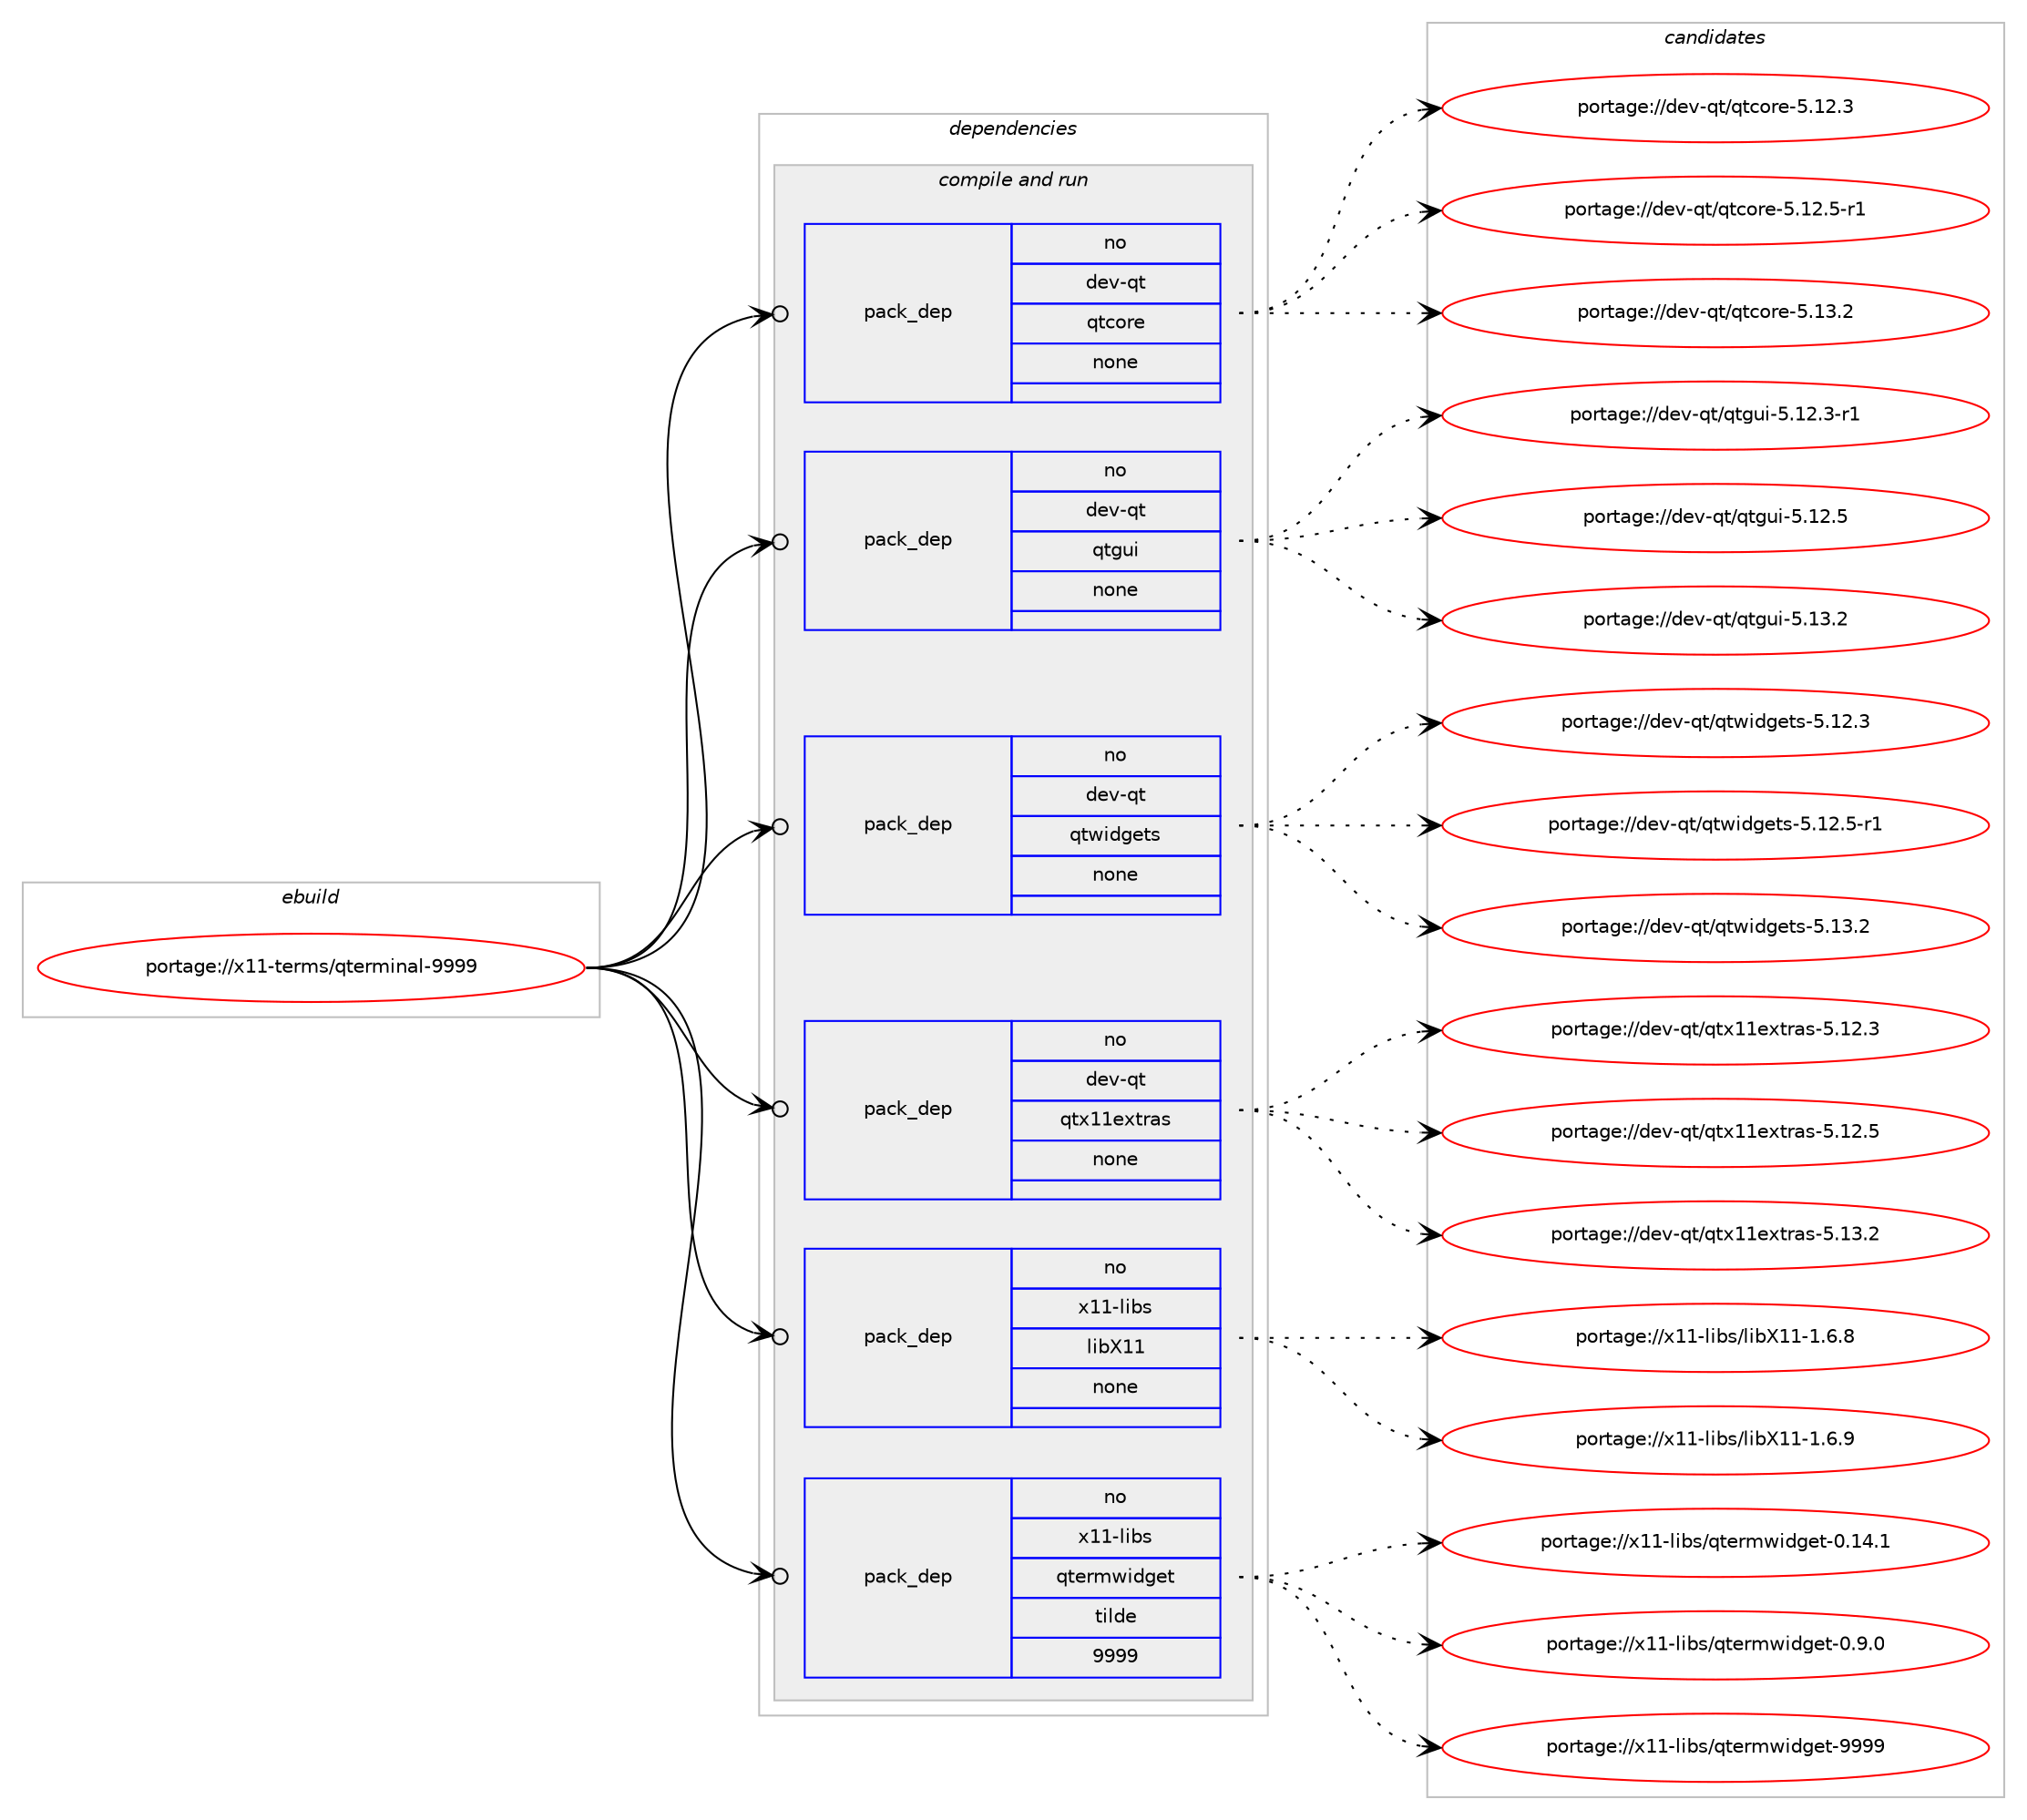 digraph prolog {

# *************
# Graph options
# *************

newrank=true;
concentrate=true;
compound=true;
graph [rankdir=LR,fontname=Helvetica,fontsize=10,ranksep=1.5];#, ranksep=2.5, nodesep=0.2];
edge  [arrowhead=vee];
node  [fontname=Helvetica,fontsize=10];

# **********
# The ebuild
# **********

subgraph cluster_leftcol {
color=gray;
rank=same;
label=<<i>ebuild</i>>;
id [label="portage://x11-terms/qterminal-9999", color=red, width=4, href="../x11-terms/qterminal-9999.svg"];
}

# ****************
# The dependencies
# ****************

subgraph cluster_midcol {
color=gray;
label=<<i>dependencies</i>>;
subgraph cluster_compile {
fillcolor="#eeeeee";
style=filled;
label=<<i>compile</i>>;
}
subgraph cluster_compileandrun {
fillcolor="#eeeeee";
style=filled;
label=<<i>compile and run</i>>;
subgraph pack340464 {
dependency457686 [label=<<TABLE BORDER="0" CELLBORDER="1" CELLSPACING="0" CELLPADDING="4" WIDTH="220"><TR><TD ROWSPAN="6" CELLPADDING="30">pack_dep</TD></TR><TR><TD WIDTH="110">no</TD></TR><TR><TD>dev-qt</TD></TR><TR><TD>qtcore</TD></TR><TR><TD>none</TD></TR><TR><TD></TD></TR></TABLE>>, shape=none, color=blue];
}
id:e -> dependency457686:w [weight=20,style="solid",arrowhead="odotvee"];
subgraph pack340465 {
dependency457687 [label=<<TABLE BORDER="0" CELLBORDER="1" CELLSPACING="0" CELLPADDING="4" WIDTH="220"><TR><TD ROWSPAN="6" CELLPADDING="30">pack_dep</TD></TR><TR><TD WIDTH="110">no</TD></TR><TR><TD>dev-qt</TD></TR><TR><TD>qtgui</TD></TR><TR><TD>none</TD></TR><TR><TD></TD></TR></TABLE>>, shape=none, color=blue];
}
id:e -> dependency457687:w [weight=20,style="solid",arrowhead="odotvee"];
subgraph pack340466 {
dependency457688 [label=<<TABLE BORDER="0" CELLBORDER="1" CELLSPACING="0" CELLPADDING="4" WIDTH="220"><TR><TD ROWSPAN="6" CELLPADDING="30">pack_dep</TD></TR><TR><TD WIDTH="110">no</TD></TR><TR><TD>dev-qt</TD></TR><TR><TD>qtwidgets</TD></TR><TR><TD>none</TD></TR><TR><TD></TD></TR></TABLE>>, shape=none, color=blue];
}
id:e -> dependency457688:w [weight=20,style="solid",arrowhead="odotvee"];
subgraph pack340467 {
dependency457689 [label=<<TABLE BORDER="0" CELLBORDER="1" CELLSPACING="0" CELLPADDING="4" WIDTH="220"><TR><TD ROWSPAN="6" CELLPADDING="30">pack_dep</TD></TR><TR><TD WIDTH="110">no</TD></TR><TR><TD>dev-qt</TD></TR><TR><TD>qtx11extras</TD></TR><TR><TD>none</TD></TR><TR><TD></TD></TR></TABLE>>, shape=none, color=blue];
}
id:e -> dependency457689:w [weight=20,style="solid",arrowhead="odotvee"];
subgraph pack340468 {
dependency457690 [label=<<TABLE BORDER="0" CELLBORDER="1" CELLSPACING="0" CELLPADDING="4" WIDTH="220"><TR><TD ROWSPAN="6" CELLPADDING="30">pack_dep</TD></TR><TR><TD WIDTH="110">no</TD></TR><TR><TD>x11-libs</TD></TR><TR><TD>libX11</TD></TR><TR><TD>none</TD></TR><TR><TD></TD></TR></TABLE>>, shape=none, color=blue];
}
id:e -> dependency457690:w [weight=20,style="solid",arrowhead="odotvee"];
subgraph pack340469 {
dependency457691 [label=<<TABLE BORDER="0" CELLBORDER="1" CELLSPACING="0" CELLPADDING="4" WIDTH="220"><TR><TD ROWSPAN="6" CELLPADDING="30">pack_dep</TD></TR><TR><TD WIDTH="110">no</TD></TR><TR><TD>x11-libs</TD></TR><TR><TD>qtermwidget</TD></TR><TR><TD>tilde</TD></TR><TR><TD>9999</TD></TR></TABLE>>, shape=none, color=blue];
}
id:e -> dependency457691:w [weight=20,style="solid",arrowhead="odotvee"];
}
subgraph cluster_run {
fillcolor="#eeeeee";
style=filled;
label=<<i>run</i>>;
}
}

# **************
# The candidates
# **************

subgraph cluster_choices {
rank=same;
color=gray;
label=<<i>candidates</i>>;

subgraph choice340464 {
color=black;
nodesep=1;
choiceportage10010111845113116471131169911111410145534649504651 [label="portage://dev-qt/qtcore-5.12.3", color=red, width=4,href="../dev-qt/qtcore-5.12.3.svg"];
choiceportage100101118451131164711311699111114101455346495046534511449 [label="portage://dev-qt/qtcore-5.12.5-r1", color=red, width=4,href="../dev-qt/qtcore-5.12.5-r1.svg"];
choiceportage10010111845113116471131169911111410145534649514650 [label="portage://dev-qt/qtcore-5.13.2", color=red, width=4,href="../dev-qt/qtcore-5.13.2.svg"];
dependency457686:e -> choiceportage10010111845113116471131169911111410145534649504651:w [style=dotted,weight="100"];
dependency457686:e -> choiceportage100101118451131164711311699111114101455346495046534511449:w [style=dotted,weight="100"];
dependency457686:e -> choiceportage10010111845113116471131169911111410145534649514650:w [style=dotted,weight="100"];
}
subgraph choice340465 {
color=black;
nodesep=1;
choiceportage1001011184511311647113116103117105455346495046514511449 [label="portage://dev-qt/qtgui-5.12.3-r1", color=red, width=4,href="../dev-qt/qtgui-5.12.3-r1.svg"];
choiceportage100101118451131164711311610311710545534649504653 [label="portage://dev-qt/qtgui-5.12.5", color=red, width=4,href="../dev-qt/qtgui-5.12.5.svg"];
choiceportage100101118451131164711311610311710545534649514650 [label="portage://dev-qt/qtgui-5.13.2", color=red, width=4,href="../dev-qt/qtgui-5.13.2.svg"];
dependency457687:e -> choiceportage1001011184511311647113116103117105455346495046514511449:w [style=dotted,weight="100"];
dependency457687:e -> choiceportage100101118451131164711311610311710545534649504653:w [style=dotted,weight="100"];
dependency457687:e -> choiceportage100101118451131164711311610311710545534649514650:w [style=dotted,weight="100"];
}
subgraph choice340466 {
color=black;
nodesep=1;
choiceportage100101118451131164711311611910510010310111611545534649504651 [label="portage://dev-qt/qtwidgets-5.12.3", color=red, width=4,href="../dev-qt/qtwidgets-5.12.3.svg"];
choiceportage1001011184511311647113116119105100103101116115455346495046534511449 [label="portage://dev-qt/qtwidgets-5.12.5-r1", color=red, width=4,href="../dev-qt/qtwidgets-5.12.5-r1.svg"];
choiceportage100101118451131164711311611910510010310111611545534649514650 [label="portage://dev-qt/qtwidgets-5.13.2", color=red, width=4,href="../dev-qt/qtwidgets-5.13.2.svg"];
dependency457688:e -> choiceportage100101118451131164711311611910510010310111611545534649504651:w [style=dotted,weight="100"];
dependency457688:e -> choiceportage1001011184511311647113116119105100103101116115455346495046534511449:w [style=dotted,weight="100"];
dependency457688:e -> choiceportage100101118451131164711311611910510010310111611545534649514650:w [style=dotted,weight="100"];
}
subgraph choice340467 {
color=black;
nodesep=1;
choiceportage100101118451131164711311612049491011201161149711545534649504651 [label="portage://dev-qt/qtx11extras-5.12.3", color=red, width=4,href="../dev-qt/qtx11extras-5.12.3.svg"];
choiceportage100101118451131164711311612049491011201161149711545534649504653 [label="portage://dev-qt/qtx11extras-5.12.5", color=red, width=4,href="../dev-qt/qtx11extras-5.12.5.svg"];
choiceportage100101118451131164711311612049491011201161149711545534649514650 [label="portage://dev-qt/qtx11extras-5.13.2", color=red, width=4,href="../dev-qt/qtx11extras-5.13.2.svg"];
dependency457689:e -> choiceportage100101118451131164711311612049491011201161149711545534649504651:w [style=dotted,weight="100"];
dependency457689:e -> choiceportage100101118451131164711311612049491011201161149711545534649504653:w [style=dotted,weight="100"];
dependency457689:e -> choiceportage100101118451131164711311612049491011201161149711545534649514650:w [style=dotted,weight="100"];
}
subgraph choice340468 {
color=black;
nodesep=1;
choiceportage120494945108105981154710810598884949454946544656 [label="portage://x11-libs/libX11-1.6.8", color=red, width=4,href="../x11-libs/libX11-1.6.8.svg"];
choiceportage120494945108105981154710810598884949454946544657 [label="portage://x11-libs/libX11-1.6.9", color=red, width=4,href="../x11-libs/libX11-1.6.9.svg"];
dependency457690:e -> choiceportage120494945108105981154710810598884949454946544656:w [style=dotted,weight="100"];
dependency457690:e -> choiceportage120494945108105981154710810598884949454946544657:w [style=dotted,weight="100"];
}
subgraph choice340469 {
color=black;
nodesep=1;
choiceportage120494945108105981154711311610111410911910510010310111645484649524649 [label="portage://x11-libs/qtermwidget-0.14.1", color=red, width=4,href="../x11-libs/qtermwidget-0.14.1.svg"];
choiceportage1204949451081059811547113116101114109119105100103101116454846574648 [label="portage://x11-libs/qtermwidget-0.9.0", color=red, width=4,href="../x11-libs/qtermwidget-0.9.0.svg"];
choiceportage12049494510810598115471131161011141091191051001031011164557575757 [label="portage://x11-libs/qtermwidget-9999", color=red, width=4,href="../x11-libs/qtermwidget-9999.svg"];
dependency457691:e -> choiceportage120494945108105981154711311610111410911910510010310111645484649524649:w [style=dotted,weight="100"];
dependency457691:e -> choiceportage1204949451081059811547113116101114109119105100103101116454846574648:w [style=dotted,weight="100"];
dependency457691:e -> choiceportage12049494510810598115471131161011141091191051001031011164557575757:w [style=dotted,weight="100"];
}
}

}
